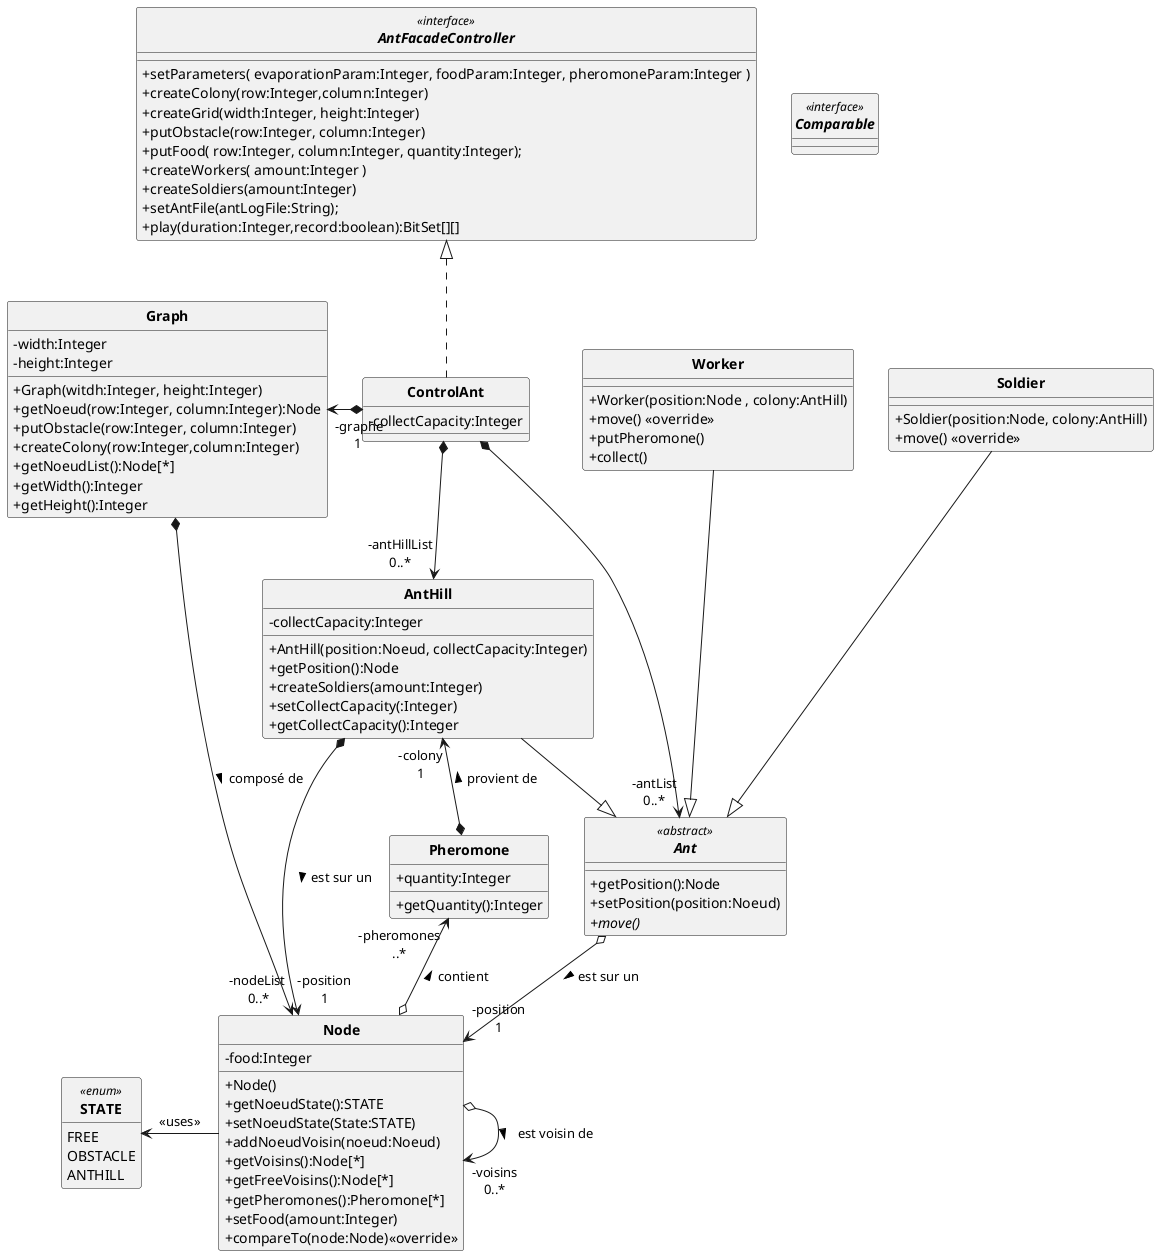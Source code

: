 @startuml
'https://plantuml.com/sequence-diagram
allow_mixing
skinparam style strictuml
skinparam classAttributeIconSize 0
skinparam circledCharacterRadius 0
skinparam circledCharacterFontSize 0
skinparam classFontStyle Bold
'autonumber
hide enum methods

'Controleur
interface AntFacadeController <<interface>> {
    +setParameters( evaporationParam:Integer, foodParam:Integer, pheromoneParam:Integer )
    +createColony(row:Integer,column:Integer)
    +createGrid(width:Integer, height:Integer)
    +putObstacle(row:Integer, column:Integer)
    +putFood( row:Integer, column:Integer, quantity:Integer);
    +createWorkers( amount:Integer )
    +createSoldiers(amount:Integer)
    +setAntFile(antLogFile:String);
    +play(duration:Integer,record:boolean):BitSet[][]
}

class Node{
    -food:Integer
    +Node()
    +getNoeudState():STATE
    +setNoeudState(State:STATE)
    +addNoeudVoisin(noeud:Noeud)
    +getVoisins():Node[*]
    +getFreeVoisins():Node[*]
    +getPheromones():Pheromone[*]
    +setFood(amount:Integer)
    +compareTo(node:Node)<<override>>
}

interface Comparable <<interface>>{

}

enum STATE <<enum>> {
    FREE
    OBSTACLE
    ANTHILL
}

'class Food{
'    -amount:Integer
'    +Food()
'}
class Pheromone{
    +quantity:Integer
    +getQuantity():Integer
}


abstract Ant <<abstract>> {
    +getPosition():Node
    +setPosition(position:Noeud)
    {abstract} +move()
}
class AntHill{
    -collectCapacity:Integer
    +AntHill(position:Noeud, collectCapacity:Integer)
    +getPosition():Node
    +createSoldiers(amount:Integer)
    +setCollectCapacity(:Integer)
    +getCollectCapacity():Integer
}
class Soldier{
    +Soldier(position:Node, colony:AntHill)
    +move() <<override>>
}

class Worker {
    +Worker(position:Node , colony:AntHill)
    +move() <<override>>
    +putPheromone()
    +collect()
}


class ControlAnt implements AntFacadeController{
    -collectCapacity:Integer
}


class Graph{
 -width:Integer
 -height:Integer
 +Graph(witdh:Integer, height:Integer)
 +getNoeud(row:Integer, column:Integer):Node
 +putObstacle(row:Integer, column:Integer)
 +createColony(row:Integer,column:Integer)
 +getNoeudList():Node[*]
 +getWidth():Integer
 +getHeight():Integer
}


Soldier ---|> Ant
Worker ---|> Ant
AntHill --|> Ant

ControlAnt "-graphe\n1 " *-l-> Graph
ControlAnt  *-r-> "-antList\n0..*" Ant
ControlAnt  *--> "-antHillList\n0..*" AntHill

Graph *-r-> "-nodeList \n0..*" Node : composé de >

'historique = liste de noeud déjà passé par la fourmi
'"-position 1\n-historique 0..*"
Ant o--> "-position\n1" Node  : est sur un >
AntHill *---> "-position\n1" Node  : est sur un >
Node o-> "-voisins\n0..*"  Node  : est voisin de >

Node -l-> STATE : <<uses>>

'Ant *-> "-colony\n1" AntHill : provient de >
Pheromone *-u-> "-colony\n1" AntHill : provient de >
Node o-u-> "-pheromones\n..*" Pheromone : contient >


@enduml